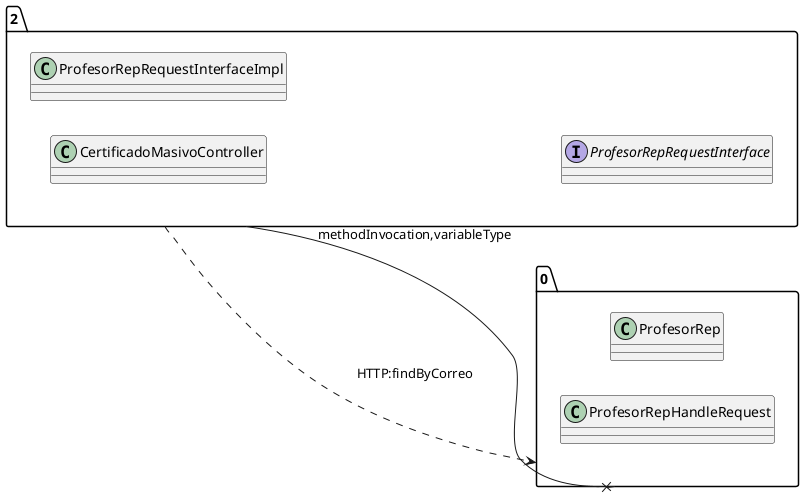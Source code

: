 @startuml 
allow_mixing
left to right direction
package "2"{
class CertificadoMasivoController
class ProfesorRepRequestInterfaceImpl
interface ProfesorRepRequestInterface

}
package "0"{
class ProfesorRep
class ProfesorRepHandleRequest

}
"2" --x "0":methodInvocation,variableType
"2" ..> "0":HTTP:findByCorreo
@enduml